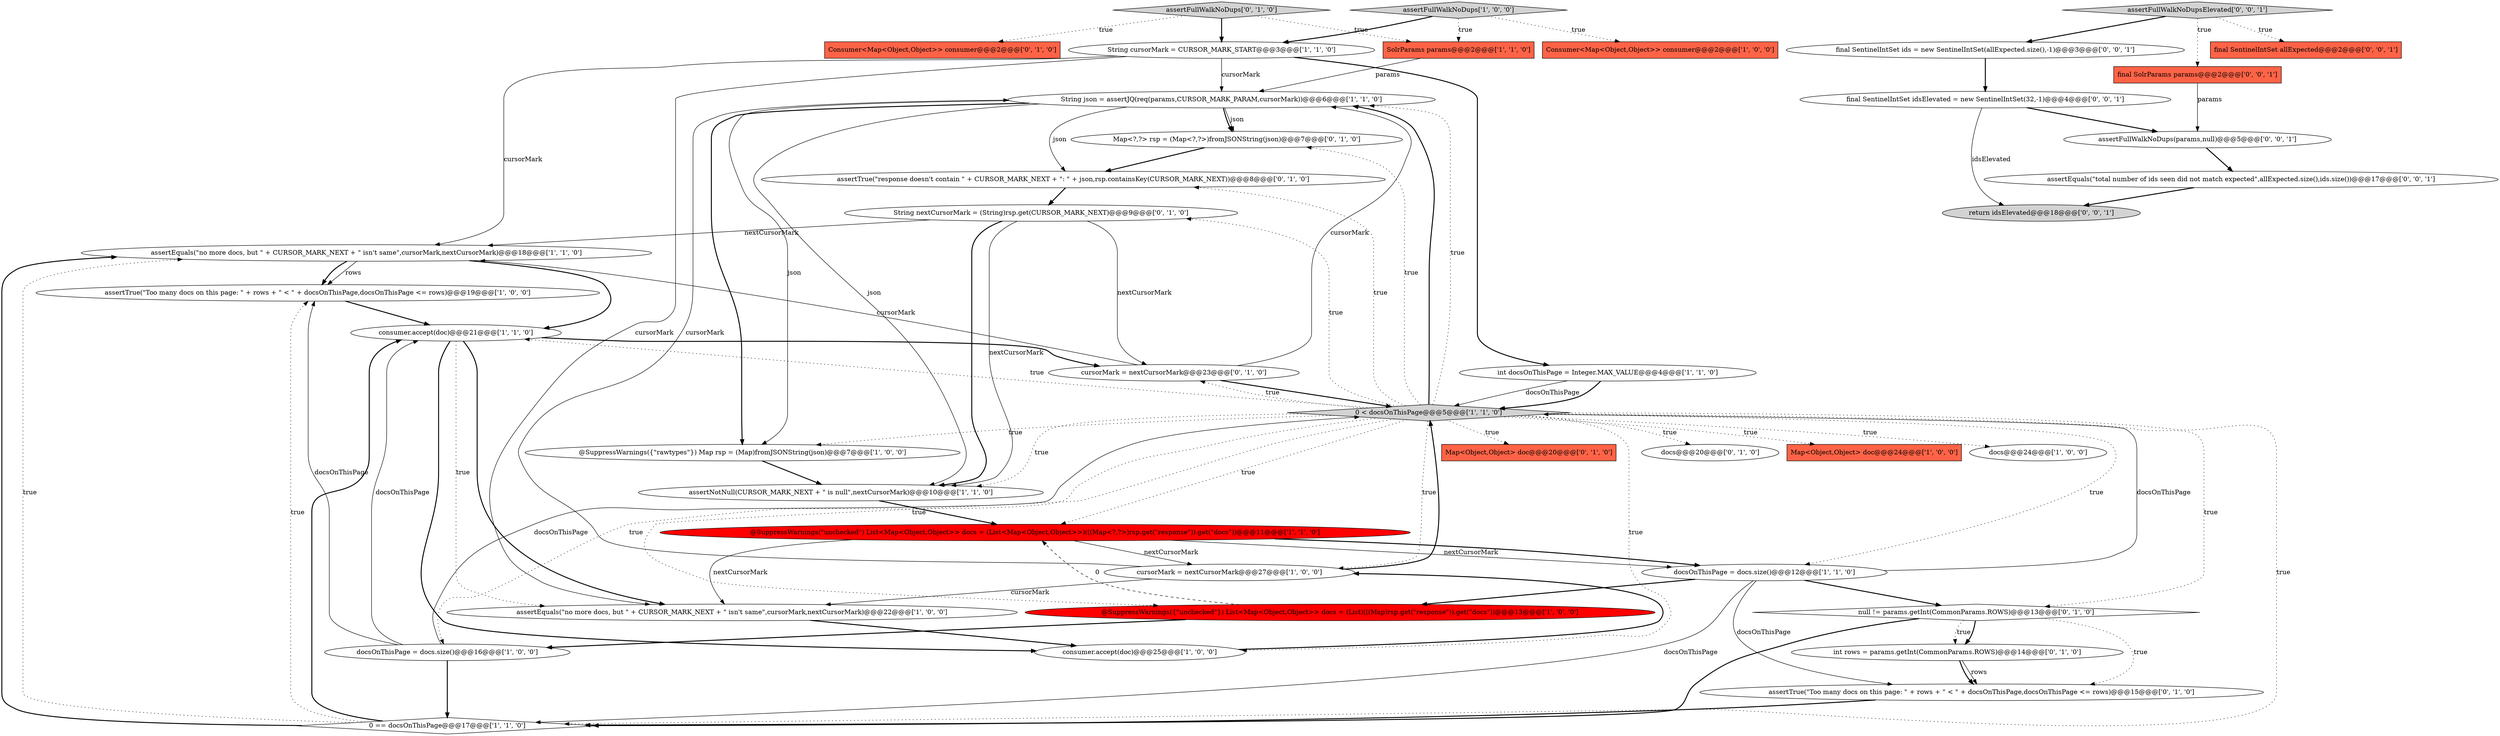 digraph {
20 [style = filled, label = "SolrParams params@@@2@@@['1', '1', '0']", fillcolor = tomato, shape = box image = "AAA0AAABBB1BBB"];
21 [style = filled, label = "Map<Object,Object> doc@@@24@@@['1', '0', '0']", fillcolor = tomato, shape = box image = "AAA0AAABBB1BBB"];
25 [style = filled, label = "Consumer<Map<Object,Object>> consumer@@@2@@@['0', '1', '0']", fillcolor = tomato, shape = box image = "AAA0AAABBB2BBB"];
31 [style = filled, label = "Map<?,?> rsp = (Map<?,?>)fromJSONString(json)@@@7@@@['0', '1', '0']", fillcolor = white, shape = ellipse image = "AAA0AAABBB2BBB"];
32 [style = filled, label = "assertFullWalkNoDups['0', '1', '0']", fillcolor = lightgray, shape = diamond image = "AAA0AAABBB2BBB"];
13 [style = filled, label = "cursorMark = nextCursorMark@@@27@@@['1', '0', '0']", fillcolor = white, shape = ellipse image = "AAA0AAABBB1BBB"];
5 [style = filled, label = "docs@@@24@@@['1', '0', '0']", fillcolor = white, shape = ellipse image = "AAA0AAABBB1BBB"];
38 [style = filled, label = "assertFullWalkNoDups(params,null)@@@5@@@['0', '0', '1']", fillcolor = white, shape = ellipse image = "AAA0AAABBB3BBB"];
3 [style = filled, label = "assertEquals(\"no more docs, but \" + CURSOR_MARK_NEXT + \" isn't same\",cursorMark,nextCursorMark)@@@18@@@['1', '1', '0']", fillcolor = white, shape = ellipse image = "AAA0AAABBB1BBB"];
9 [style = filled, label = "assertFullWalkNoDups['1', '0', '0']", fillcolor = lightgray, shape = diamond image = "AAA0AAABBB1BBB"];
23 [style = filled, label = "String nextCursorMark = (String)rsp.get(CURSOR_MARK_NEXT)@@@9@@@['0', '1', '0']", fillcolor = white, shape = ellipse image = "AAA0AAABBB2BBB"];
14 [style = filled, label = "docsOnThisPage = docs.size()@@@12@@@['1', '1', '0']", fillcolor = white, shape = ellipse image = "AAA0AAABBB1BBB"];
26 [style = filled, label = "assertTrue(\"Too many docs on this page: \" + rows + \" < \" + docsOnThisPage,docsOnThisPage <= rows)@@@15@@@['0', '1', '0']", fillcolor = white, shape = ellipse image = "AAA0AAABBB2BBB"];
2 [style = filled, label = "assertNotNull(CURSOR_MARK_NEXT + \" is null\",nextCursorMark)@@@10@@@['1', '1', '0']", fillcolor = white, shape = ellipse image = "AAA0AAABBB1BBB"];
28 [style = filled, label = "cursorMark = nextCursorMark@@@23@@@['0', '1', '0']", fillcolor = white, shape = ellipse image = "AAA0AAABBB2BBB"];
10 [style = filled, label = "consumer.accept(doc)@@@25@@@['1', '0', '0']", fillcolor = white, shape = ellipse image = "AAA0AAABBB1BBB"];
30 [style = filled, label = "Map<Object,Object> doc@@@20@@@['0', '1', '0']", fillcolor = tomato, shape = box image = "AAA0AAABBB2BBB"];
17 [style = filled, label = "String json = assertJQ(req(params,CURSOR_MARK_PARAM,cursorMark))@@@6@@@['1', '1', '0']", fillcolor = white, shape = ellipse image = "AAA0AAABBB1BBB"];
35 [style = filled, label = "final SentinelIntSet ids = new SentinelIntSet(allExpected.size(),-1)@@@3@@@['0', '0', '1']", fillcolor = white, shape = ellipse image = "AAA0AAABBB3BBB"];
24 [style = filled, label = "int rows = params.getInt(CommonParams.ROWS)@@@14@@@['0', '1', '0']", fillcolor = white, shape = ellipse image = "AAA0AAABBB2BBB"];
27 [style = filled, label = "assertTrue(\"response doesn't contain \" + CURSOR_MARK_NEXT + \": \" + json,rsp.containsKey(CURSOR_MARK_NEXT))@@@8@@@['0', '1', '0']", fillcolor = white, shape = ellipse image = "AAA0AAABBB2BBB"];
8 [style = filled, label = "docsOnThisPage = docs.size()@@@16@@@['1', '0', '0']", fillcolor = white, shape = ellipse image = "AAA0AAABBB1BBB"];
36 [style = filled, label = "assertFullWalkNoDupsElevated['0', '0', '1']", fillcolor = lightgray, shape = diamond image = "AAA0AAABBB3BBB"];
6 [style = filled, label = "Consumer<Map<Object,Object>> consumer@@@2@@@['1', '0', '0']", fillcolor = tomato, shape = box image = "AAA0AAABBB1BBB"];
19 [style = filled, label = "assertTrue(\"Too many docs on this page: \" + rows + \" < \" + docsOnThisPage,docsOnThisPage <= rows)@@@19@@@['1', '0', '0']", fillcolor = white, shape = ellipse image = "AAA0AAABBB1BBB"];
4 [style = filled, label = "@SuppressWarnings({\"unchecked\"}) List<Map<Object,Object>> docs = (List)(((Map)rsp.get(\"response\")).get(\"docs\"))@@@13@@@['1', '0', '0']", fillcolor = red, shape = ellipse image = "AAA1AAABBB1BBB"];
1 [style = filled, label = "@SuppressWarnings(\"unchecked\") List<Map<Object,Object>> docs = (List<Map<Object,Object>>)(((Map<?,?>)rsp.get(\"response\")).get(\"docs\"))@@@11@@@['1', '1', '0']", fillcolor = red, shape = ellipse image = "AAA1AAABBB1BBB"];
15 [style = filled, label = "assertEquals(\"no more docs, but \" + CURSOR_MARK_NEXT + \" isn't same\",cursorMark,nextCursorMark)@@@22@@@['1', '0', '0']", fillcolor = white, shape = ellipse image = "AAA0AAABBB1BBB"];
16 [style = filled, label = "String cursorMark = CURSOR_MARK_START@@@3@@@['1', '1', '0']", fillcolor = white, shape = ellipse image = "AAA0AAABBB1BBB"];
7 [style = filled, label = "int docsOnThisPage = Integer.MAX_VALUE@@@4@@@['1', '1', '0']", fillcolor = white, shape = ellipse image = "AAA0AAABBB1BBB"];
12 [style = filled, label = "0 < docsOnThisPage@@@5@@@['1', '1', '0']", fillcolor = lightgray, shape = diamond image = "AAA0AAABBB1BBB"];
22 [style = filled, label = "docs@@@20@@@['0', '1', '0']", fillcolor = white, shape = ellipse image = "AAA0AAABBB2BBB"];
37 [style = filled, label = "final SolrParams params@@@2@@@['0', '0', '1']", fillcolor = tomato, shape = box image = "AAA0AAABBB3BBB"];
33 [style = filled, label = "assertEquals(\"total number of ids seen did not match expected\",allExpected.size(),ids.size())@@@17@@@['0', '0', '1']", fillcolor = white, shape = ellipse image = "AAA0AAABBB3BBB"];
39 [style = filled, label = "final SentinelIntSet idsElevated = new SentinelIntSet(32,-1)@@@4@@@['0', '0', '1']", fillcolor = white, shape = ellipse image = "AAA0AAABBB3BBB"];
0 [style = filled, label = "consumer.accept(doc)@@@21@@@['1', '1', '0']", fillcolor = white, shape = ellipse image = "AAA0AAABBB1BBB"];
11 [style = filled, label = "0 == docsOnThisPage@@@17@@@['1', '1', '0']", fillcolor = white, shape = diamond image = "AAA0AAABBB1BBB"];
34 [style = filled, label = "final SentinelIntSet allExpected@@@2@@@['0', '0', '1']", fillcolor = tomato, shape = box image = "AAA0AAABBB3BBB"];
18 [style = filled, label = "@SuppressWarnings({\"rawtypes\"}) Map rsp = (Map)fromJSONString(json)@@@7@@@['1', '0', '0']", fillcolor = white, shape = ellipse image = "AAA0AAABBB1BBB"];
29 [style = filled, label = "null != params.getInt(CommonParams.ROWS)@@@13@@@['0', '1', '0']", fillcolor = white, shape = diamond image = "AAA0AAABBB2BBB"];
40 [style = filled, label = "return idsElevated@@@18@@@['0', '0', '1']", fillcolor = lightgray, shape = ellipse image = "AAA0AAABBB3BBB"];
23->28 [style = solid, label="nextCursorMark"];
15->10 [style = bold, label=""];
12->8 [style = dotted, label="true"];
17->2 [style = solid, label="json"];
16->7 [style = bold, label=""];
1->14 [style = solid, label="nextCursorMark"];
16->3 [style = solid, label="cursorMark"];
23->3 [style = solid, label="nextCursorMark"];
14->12 [style = solid, label="docsOnThisPage"];
29->26 [style = dotted, label="true"];
12->21 [style = dotted, label="true"];
0->15 [style = bold, label=""];
9->16 [style = bold, label=""];
26->11 [style = bold, label=""];
32->25 [style = dotted, label="true"];
3->19 [style = bold, label=""];
20->17 [style = solid, label="params"];
39->38 [style = bold, label=""];
4->8 [style = bold, label=""];
37->38 [style = solid, label="params"];
8->11 [style = bold, label=""];
12->17 [style = dotted, label="true"];
12->31 [style = dotted, label="true"];
28->17 [style = solid, label="cursorMark"];
12->23 [style = dotted, label="true"];
12->2 [style = dotted, label="true"];
12->18 [style = dotted, label="true"];
24->26 [style = solid, label="rows"];
3->0 [style = bold, label=""];
39->40 [style = solid, label="idsElevated"];
12->11 [style = dotted, label="true"];
8->12 [style = solid, label="docsOnThisPage"];
12->27 [style = dotted, label="true"];
7->12 [style = solid, label="docsOnThisPage"];
12->22 [style = dotted, label="true"];
13->12 [style = bold, label=""];
12->10 [style = dotted, label="true"];
31->27 [style = bold, label=""];
17->27 [style = solid, label="json"];
28->3 [style = solid, label="cursorMark"];
12->0 [style = dotted, label="true"];
12->4 [style = dotted, label="true"];
11->19 [style = dotted, label="true"];
36->35 [style = bold, label=""];
38->33 [style = bold, label=""];
29->11 [style = bold, label=""];
14->4 [style = bold, label=""];
8->19 [style = solid, label="docsOnThisPage"];
8->0 [style = solid, label="docsOnThisPage"];
4->1 [style = dashed, label="0"];
1->15 [style = solid, label="nextCursorMark"];
23->2 [style = solid, label="nextCursorMark"];
2->1 [style = bold, label=""];
12->17 [style = bold, label=""];
35->39 [style = bold, label=""];
32->20 [style = dotted, label="true"];
28->12 [style = bold, label=""];
1->13 [style = solid, label="nextCursorMark"];
32->16 [style = bold, label=""];
36->37 [style = dotted, label="true"];
19->0 [style = bold, label=""];
24->26 [style = bold, label=""];
12->13 [style = dotted, label="true"];
10->13 [style = bold, label=""];
3->19 [style = solid, label="rows"];
11->3 [style = bold, label=""];
17->31 [style = solid, label="json"];
9->20 [style = dotted, label="true"];
14->29 [style = bold, label=""];
23->2 [style = bold, label=""];
11->3 [style = dotted, label="true"];
29->24 [style = dotted, label="true"];
17->18 [style = solid, label="json"];
12->29 [style = dotted, label="true"];
7->12 [style = bold, label=""];
0->15 [style = dotted, label="true"];
17->31 [style = bold, label=""];
13->17 [style = solid, label="cursorMark"];
12->1 [style = dotted, label="true"];
18->2 [style = bold, label=""];
9->6 [style = dotted, label="true"];
16->17 [style = solid, label="cursorMark"];
12->30 [style = dotted, label="true"];
12->28 [style = dotted, label="true"];
14->26 [style = solid, label="docsOnThisPage"];
12->14 [style = dotted, label="true"];
0->10 [style = bold, label=""];
11->0 [style = bold, label=""];
33->40 [style = bold, label=""];
12->5 [style = dotted, label="true"];
14->11 [style = solid, label="docsOnThisPage"];
13->15 [style = solid, label="cursorMark"];
16->15 [style = solid, label="cursorMark"];
1->14 [style = bold, label=""];
27->23 [style = bold, label=""];
29->24 [style = bold, label=""];
36->34 [style = dotted, label="true"];
17->18 [style = bold, label=""];
0->28 [style = bold, label=""];
}
